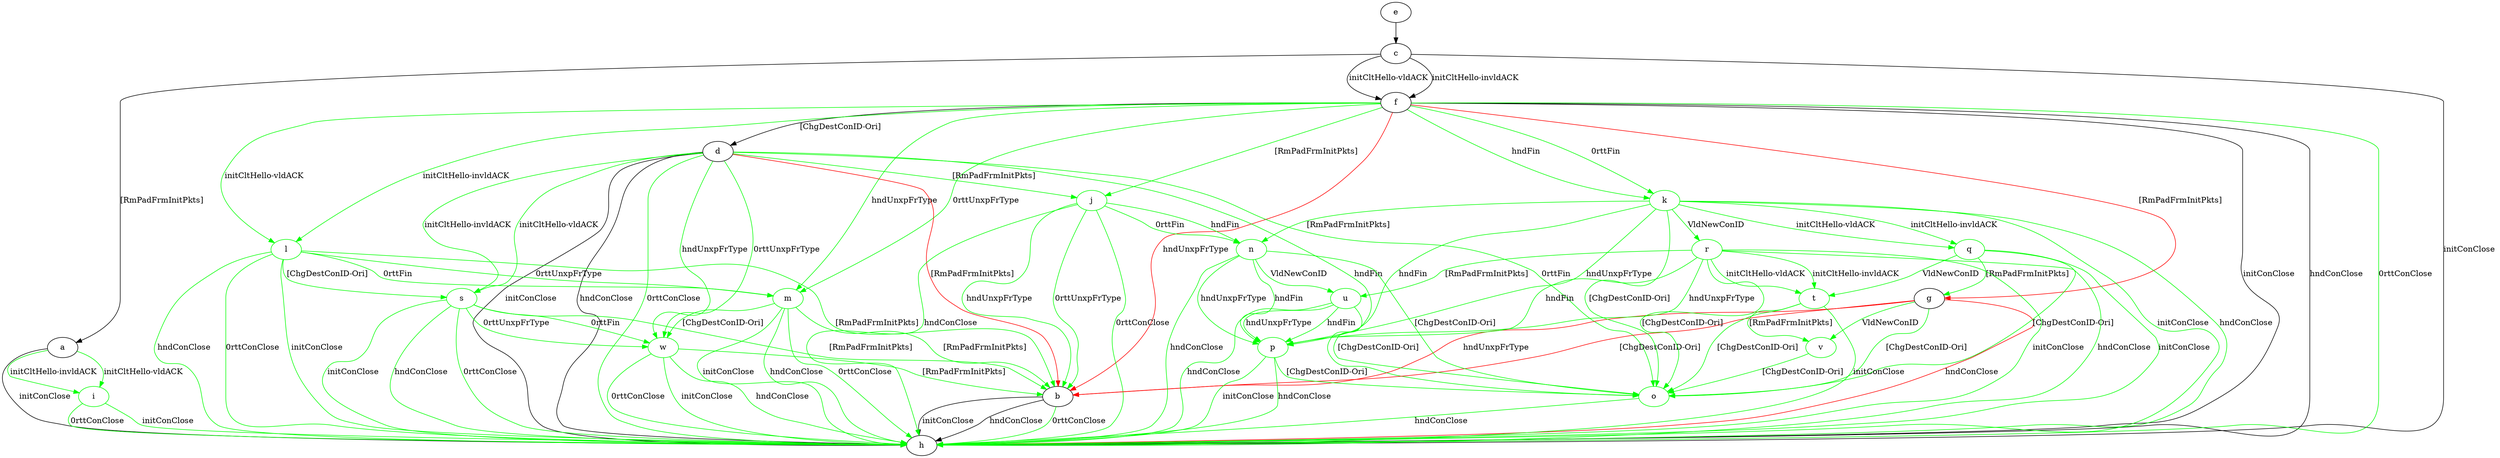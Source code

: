 digraph "" {
	a -> h	[key=0,
		label="initConClose "];
	i	[color=green];
	a -> i	[key=0,
		color=green,
		label="initCltHello-vldACK "];
	a -> i	[key=1,
		color=green,
		label="initCltHello-invldACK "];
	b -> h	[key=0,
		label="initConClose "];
	b -> h	[key=1,
		label="hndConClose "];
	b -> h	[key=2,
		color=green,
		label="0rttConClose "];
	c -> a	[key=0,
		label="[RmPadFrmInitPkts] "];
	c -> f	[key=0,
		label="initCltHello-vldACK "];
	c -> f	[key=1,
		label="initCltHello-invldACK "];
	c -> h	[key=0,
		label="initConClose "];
	d -> b	[key=0,
		color=red,
		label="[RmPadFrmInitPkts] "];
	d -> h	[key=0,
		label="initConClose "];
	d -> h	[key=1,
		label="hndConClose "];
	d -> h	[key=2,
		color=green,
		label="0rttConClose "];
	j	[color=green];
	d -> j	[key=0,
		color=green,
		label="[RmPadFrmInitPkts] "];
	o	[color=green];
	d -> o	[key=0,
		color=green,
		label="hndFin "];
	d -> o	[key=1,
		color=green,
		label="0rttFin "];
	s	[color=green];
	d -> s	[key=0,
		color=green,
		label="initCltHello-vldACK "];
	d -> s	[key=1,
		color=green,
		label="initCltHello-invldACK "];
	w	[color=green];
	d -> w	[key=0,
		color=green,
		label="hndUnxpFrType "];
	d -> w	[key=1,
		color=green,
		label="0rttUnxpFrType "];
	e -> c	[key=0];
	f -> b	[key=0,
		color=red,
		label="hndUnxpFrType "];
	f -> d	[key=0,
		label="[ChgDestConID-Ori] "];
	f -> g	[key=0,
		color=red,
		label="[RmPadFrmInitPkts] "];
	f -> h	[key=0,
		label="initConClose "];
	f -> h	[key=1,
		label="hndConClose "];
	f -> h	[key=2,
		color=green,
		label="0rttConClose "];
	f -> j	[key=0,
		color=green,
		label="[RmPadFrmInitPkts] "];
	k	[color=green];
	f -> k	[key=0,
		color=green,
		label="hndFin "];
	f -> k	[key=1,
		color=green,
		label="0rttFin "];
	l	[color=green];
	f -> l	[key=0,
		color=green,
		label="initCltHello-vldACK "];
	f -> l	[key=1,
		color=green,
		label="initCltHello-invldACK "];
	m	[color=green];
	f -> m	[key=0,
		color=green,
		label="hndUnxpFrType "];
	f -> m	[key=1,
		color=green,
		label="0rttUnxpFrType "];
	g -> b	[key=0,
		color=red,
		label="hndUnxpFrType "];
	g -> b	[key=1,
		color=red,
		label="[ChgDestConID-Ori] "];
	g -> h	[key=0,
		color=red,
		label="hndConClose "];
	g -> o	[key=0,
		color=green,
		label="[ChgDestConID-Ori] "];
	v	[color=green];
	g -> v	[key=0,
		color=green,
		label="VldNewConID "];
	i -> h	[key=0,
		color=green,
		label="initConClose "];
	i -> h	[key=1,
		color=green,
		label="0rttConClose "];
	j -> b	[key=0,
		color=green,
		label="hndUnxpFrType "];
	j -> b	[key=1,
		color=green,
		label="0rttUnxpFrType "];
	j -> h	[key=0,
		color=green,
		label="hndConClose "];
	j -> h	[key=1,
		color=green,
		label="0rttConClose "];
	n	[color=green];
	j -> n	[key=0,
		color=green,
		label="hndFin "];
	j -> n	[key=1,
		color=green,
		label="0rttFin "];
	k -> h	[key=0,
		color=green,
		label="initConClose "];
	k -> h	[key=1,
		color=green,
		label="hndConClose "];
	k -> n	[key=0,
		color=green,
		label="[RmPadFrmInitPkts] "];
	k -> o	[key=0,
		color=green,
		label="[ChgDestConID-Ori] "];
	p	[color=green];
	k -> p	[key=0,
		color=green,
		label="hndFin "];
	k -> p	[key=1,
		color=green,
		label="hndUnxpFrType "];
	q	[color=green];
	k -> q	[key=0,
		color=green,
		label="initCltHello-vldACK "];
	k -> q	[key=1,
		color=green,
		label="initCltHello-invldACK "];
	r	[color=green];
	k -> r	[key=0,
		color=green,
		label="VldNewConID "];
	l -> b	[key=0,
		color=green,
		label="[RmPadFrmInitPkts] "];
	l -> h	[key=0,
		color=green,
		label="initConClose "];
	l -> h	[key=1,
		color=green,
		label="hndConClose "];
	l -> h	[key=2,
		color=green,
		label="0rttConClose "];
	l -> m	[key=0,
		color=green,
		label="0rttFin "];
	l -> m	[key=1,
		color=green,
		label="0rttUnxpFrType "];
	l -> s	[key=0,
		color=green,
		label="[ChgDestConID-Ori] "];
	m -> b	[key=0,
		color=green,
		label="[RmPadFrmInitPkts] "];
	m -> h	[key=0,
		color=green,
		label="initConClose "];
	m -> h	[key=1,
		color=green,
		label="hndConClose "];
	m -> h	[key=2,
		color=green,
		label="0rttConClose "];
	m -> w	[key=0,
		color=green,
		label="[ChgDestConID-Ori] "];
	n -> h	[key=0,
		color=green,
		label="hndConClose "];
	n -> o	[key=0,
		color=green,
		label="[ChgDestConID-Ori] "];
	n -> p	[key=0,
		color=green,
		label="hndFin "];
	n -> p	[key=1,
		color=green,
		label="hndUnxpFrType "];
	u	[color=green];
	n -> u	[key=0,
		color=green,
		label="VldNewConID "];
	o -> h	[key=0,
		color=green,
		label="hndConClose "];
	p -> h	[key=0,
		color=green,
		label="initConClose "];
	p -> h	[key=1,
		color=green,
		label="hndConClose "];
	p -> o	[key=0,
		color=green,
		label="[ChgDestConID-Ori] "];
	q -> g	[key=0,
		color=green,
		label="[RmPadFrmInitPkts] "];
	q -> h	[key=0,
		color=green,
		label="initConClose "];
	q -> o	[key=0,
		color=green,
		label="[ChgDestConID-Ori] "];
	t	[color=green];
	q -> t	[key=0,
		color=green,
		label="VldNewConID "];
	r -> h	[key=0,
		color=green,
		label="initConClose "];
	r -> h	[key=1,
		color=green,
		label="hndConClose "];
	r -> o	[key=0,
		color=green,
		label="[ChgDestConID-Ori] "];
	r -> p	[key=0,
		color=green,
		label="hndFin "];
	r -> p	[key=1,
		color=green,
		label="hndUnxpFrType "];
	r -> t	[key=0,
		color=green,
		label="initCltHello-vldACK "];
	r -> t	[key=1,
		color=green,
		label="initCltHello-invldACK "];
	r -> u	[key=0,
		color=green,
		label="[RmPadFrmInitPkts] "];
	s -> b	[key=0,
		color=green,
		label="[RmPadFrmInitPkts] "];
	s -> h	[key=0,
		color=green,
		label="initConClose "];
	s -> h	[key=1,
		color=green,
		label="hndConClose "];
	s -> h	[key=2,
		color=green,
		label="0rttConClose "];
	s -> w	[key=0,
		color=green,
		label="0rttFin "];
	s -> w	[key=1,
		color=green,
		label="0rttUnxpFrType "];
	t -> h	[key=0,
		color=green,
		label="initConClose "];
	t -> o	[key=0,
		color=green,
		label="[ChgDestConID-Ori] "];
	t -> v	[key=0,
		color=green,
		label="[RmPadFrmInitPkts] "];
	u -> h	[key=0,
		color=green,
		label="hndConClose "];
	u -> o	[key=0,
		color=green,
		label="[ChgDestConID-Ori] "];
	u -> p	[key=0,
		color=green,
		label="hndFin "];
	u -> p	[key=1,
		color=green,
		label="hndUnxpFrType "];
	v -> o	[key=0,
		color=green,
		label="[ChgDestConID-Ori] "];
	w -> b	[key=0,
		color=green,
		label="[RmPadFrmInitPkts] "];
	w -> h	[key=0,
		color=green,
		label="initConClose "];
	w -> h	[key=1,
		color=green,
		label="hndConClose "];
	w -> h	[key=2,
		color=green,
		label="0rttConClose "];
}
